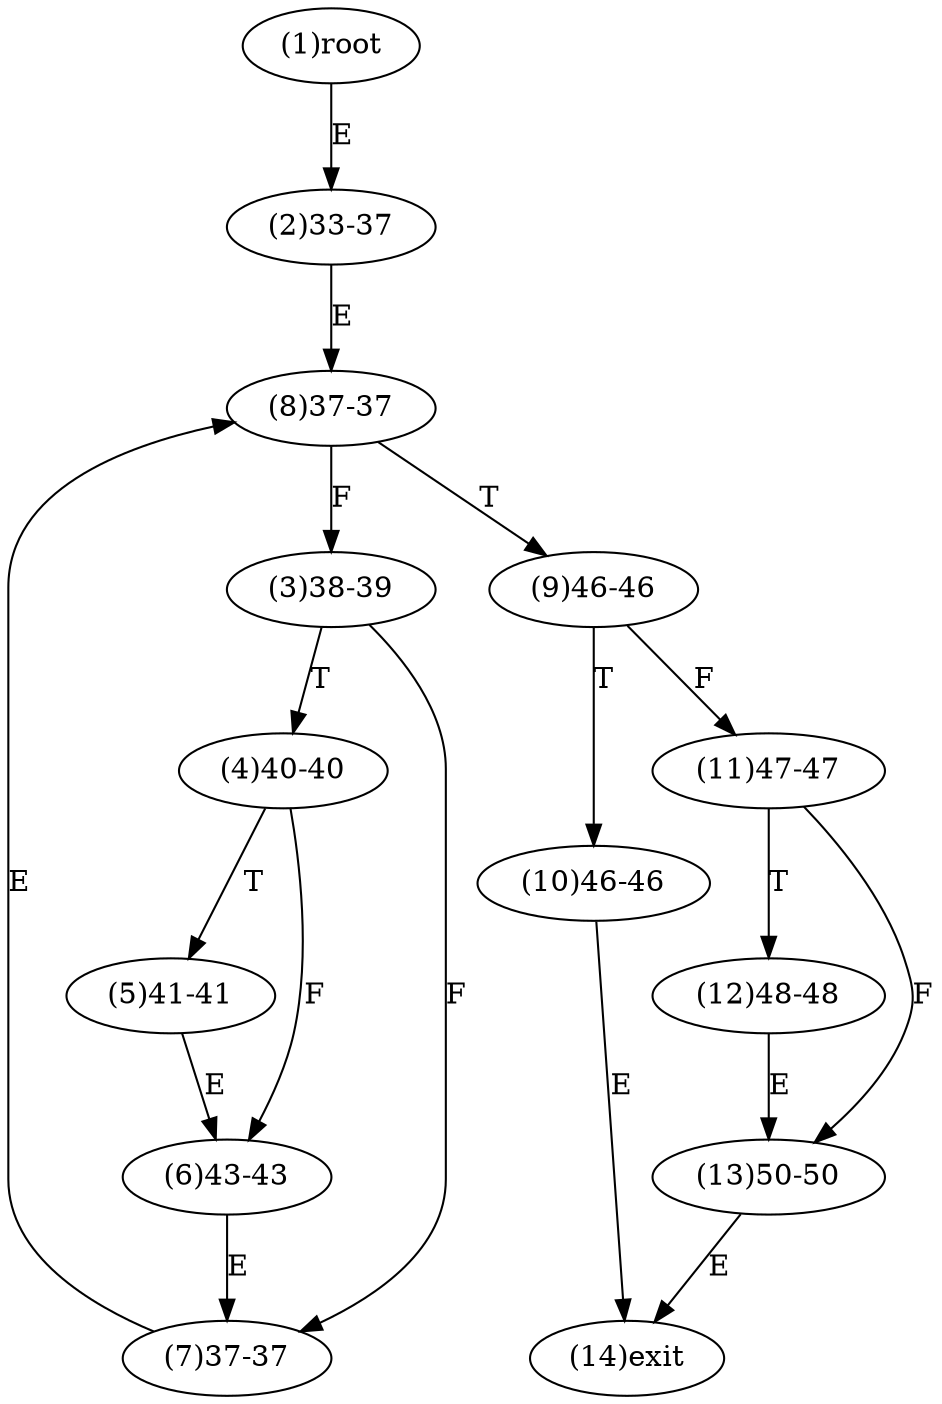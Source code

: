 digraph "" { 
1[ label="(1)root"];
2[ label="(2)33-37"];
3[ label="(3)38-39"];
4[ label="(4)40-40"];
5[ label="(5)41-41"];
6[ label="(6)43-43"];
7[ label="(7)37-37"];
8[ label="(8)37-37"];
9[ label="(9)46-46"];
10[ label="(10)46-46"];
11[ label="(11)47-47"];
12[ label="(12)48-48"];
13[ label="(13)50-50"];
14[ label="(14)exit"];
1->2[ label="E"];
2->8[ label="E"];
3->7[ label="F"];
3->4[ label="T"];
4->6[ label="F"];
4->5[ label="T"];
5->6[ label="E"];
6->7[ label="E"];
7->8[ label="E"];
8->3[ label="F"];
8->9[ label="T"];
9->11[ label="F"];
9->10[ label="T"];
10->14[ label="E"];
11->13[ label="F"];
11->12[ label="T"];
12->13[ label="E"];
13->14[ label="E"];
}